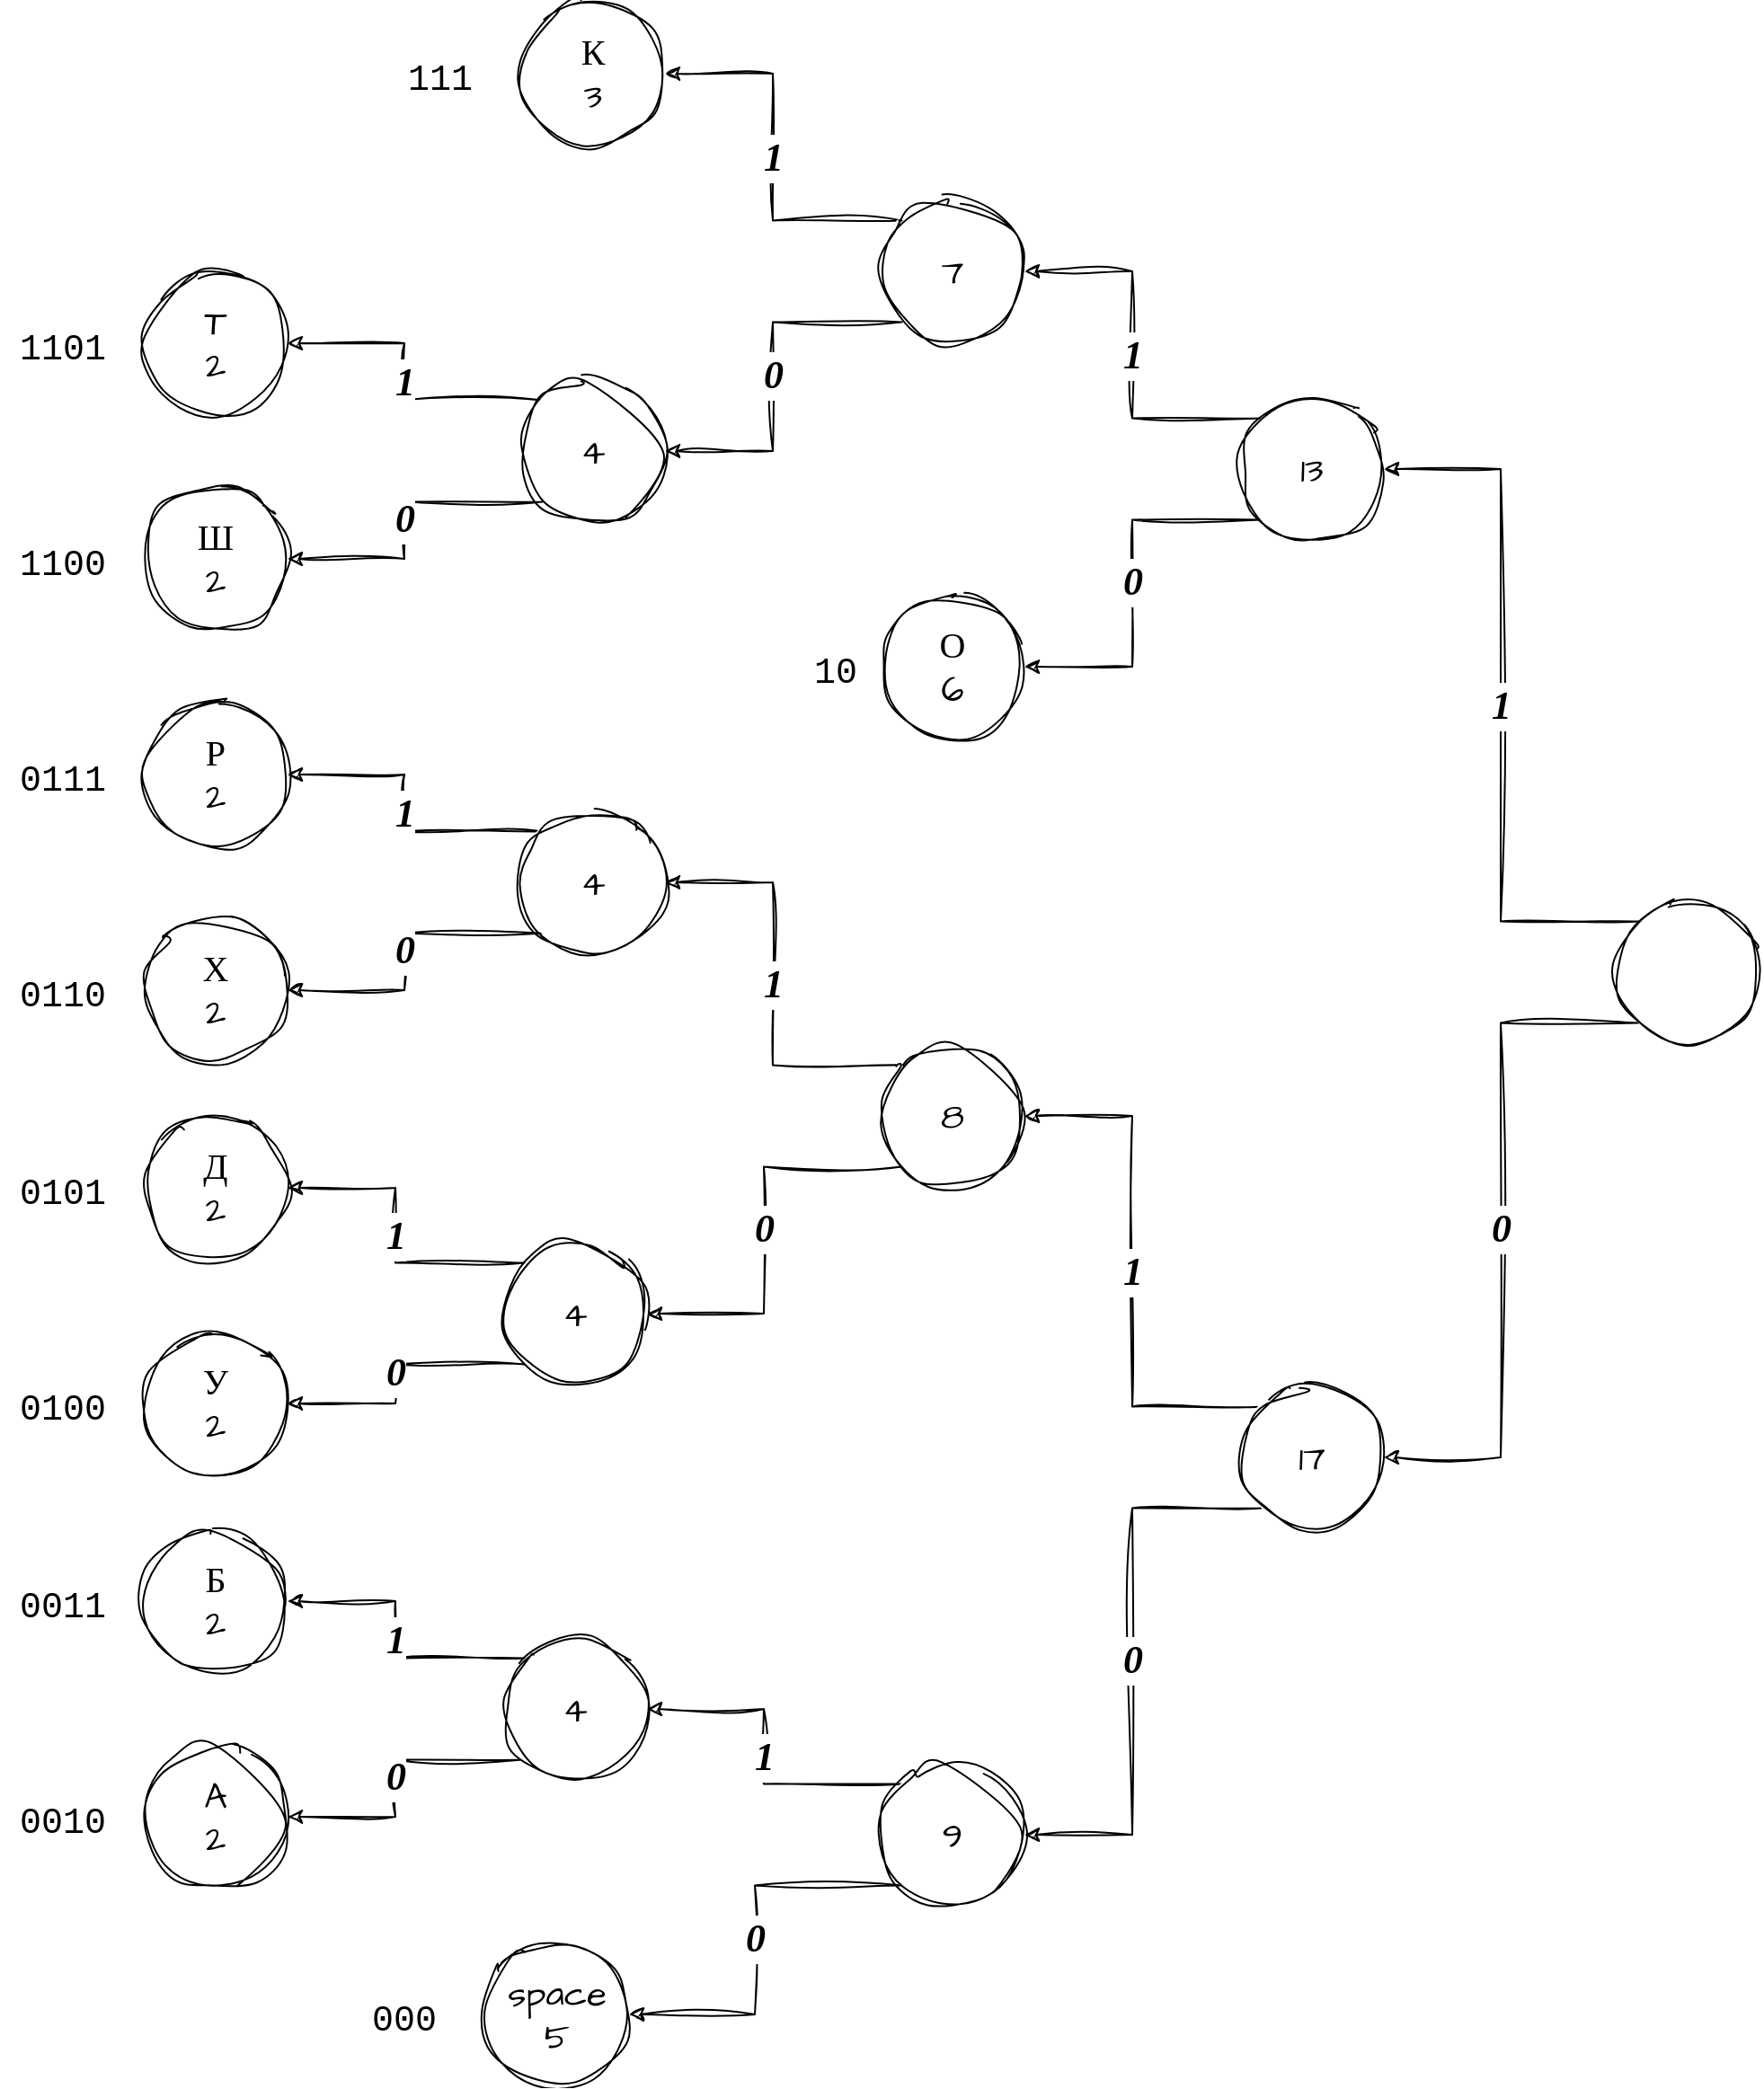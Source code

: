 <mxfile version="22.1.16" type="device">
  <diagram name="Page-1" id="ad52d381-51e7-2e0d-a935-2d0ddd2fd229">
    <mxGraphModel dx="1265" dy="1860" grid="1" gridSize="10" guides="1" tooltips="1" connect="1" arrows="1" fold="1" page="1" pageScale="1" pageWidth="1100" pageHeight="850" background="none" math="0" shadow="0">
      <root>
        <mxCell id="0" />
        <mxCell id="1" parent="0" />
        <mxCell id="zNN6whlGdA5v2qpm8XFi-2" value="A&lt;br&gt;2" style="ellipse;whiteSpace=wrap;html=1;aspect=fixed;sketch=1;hachureGap=4;jiggle=2;curveFitting=1;fontFamily=Architects Daughter;fontSource=https%3A%2F%2Ffonts.googleapis.com%2Fcss%3Ffamily%3DArchitects%2BDaughter;fontSize=20;" parent="1" vertex="1">
          <mxGeometry x="110" y="660" width="80" height="80" as="geometry" />
        </mxCell>
        <mxCell id="zNN6whlGdA5v2qpm8XFi-6" value="Б&lt;br&gt;2" style="ellipse;whiteSpace=wrap;html=1;aspect=fixed;sketch=1;hachureGap=4;jiggle=2;curveFitting=1;fontFamily=Architects Daughter;fontSource=https%3A%2F%2Ffonts.googleapis.com%2Fcss%3Ffamily%3DArchitects%2BDaughter;fontSize=20;" parent="1" vertex="1">
          <mxGeometry x="110" y="540" width="80" height="80" as="geometry" />
        </mxCell>
        <mxCell id="zNN6whlGdA5v2qpm8XFi-8" value="У&lt;br&gt;2" style="ellipse;whiteSpace=wrap;html=1;aspect=fixed;sketch=1;hachureGap=4;jiggle=2;curveFitting=1;fontFamily=Architects Daughter;fontSource=https%3A%2F%2Ffonts.googleapis.com%2Fcss%3Ffamily%3DArchitects%2BDaughter;fontSize=20;" parent="1" vertex="1">
          <mxGeometry x="110" y="430" width="80" height="80" as="geometry" />
        </mxCell>
        <mxCell id="zNN6whlGdA5v2qpm8XFi-10" value="Д&lt;br&gt;2" style="ellipse;whiteSpace=wrap;html=1;aspect=fixed;sketch=1;hachureGap=4;jiggle=2;curveFitting=1;fontFamily=Architects Daughter;fontSource=https%3A%2F%2Ffonts.googleapis.com%2Fcss%3Ffamily%3DArchitects%2BDaughter;fontSize=20;" parent="1" vertex="1">
          <mxGeometry x="110" y="310" width="80" height="80" as="geometry" />
        </mxCell>
        <mxCell id="zNN6whlGdA5v2qpm8XFi-12" value="Х&lt;br&gt;2" style="ellipse;whiteSpace=wrap;html=1;aspect=fixed;sketch=1;hachureGap=4;jiggle=2;curveFitting=1;fontFamily=Architects Daughter;fontSource=https%3A%2F%2Ffonts.googleapis.com%2Fcss%3Ffamily%3DArchitects%2BDaughter;fontSize=20;" parent="1" vertex="1">
          <mxGeometry x="110" y="200" width="80" height="80" as="geometry" />
        </mxCell>
        <mxCell id="zNN6whlGdA5v2qpm8XFi-14" value="Р&lt;br&gt;2" style="ellipse;whiteSpace=wrap;html=1;aspect=fixed;sketch=1;hachureGap=4;jiggle=2;curveFitting=1;fontFamily=Architects Daughter;fontSource=https%3A%2F%2Ffonts.googleapis.com%2Fcss%3Ffamily%3DArchitects%2BDaughter;fontSize=20;" parent="1" vertex="1">
          <mxGeometry x="110" y="80" width="80" height="80" as="geometry" />
        </mxCell>
        <mxCell id="zNN6whlGdA5v2qpm8XFi-16" value="Ш&lt;br&gt;2" style="ellipse;whiteSpace=wrap;html=1;aspect=fixed;sketch=1;hachureGap=4;jiggle=2;curveFitting=1;fontFamily=Architects Daughter;fontSource=https%3A%2F%2Ffonts.googleapis.com%2Fcss%3Ffamily%3DArchitects%2BDaughter;fontSize=20;" parent="1" vertex="1">
          <mxGeometry x="110" y="-40" width="80" height="80" as="geometry" />
        </mxCell>
        <mxCell id="zNN6whlGdA5v2qpm8XFi-18" value="T&lt;br&gt;2" style="ellipse;whiteSpace=wrap;html=1;aspect=fixed;sketch=1;hachureGap=4;jiggle=2;curveFitting=1;fontFamily=Architects Daughter;fontSource=https%3A%2F%2Ffonts.googleapis.com%2Fcss%3Ffamily%3DArchitects%2BDaughter;fontSize=20;" parent="1" vertex="1">
          <mxGeometry x="110" y="-160" width="80" height="80" as="geometry" />
        </mxCell>
        <mxCell id="zNN6whlGdA5v2qpm8XFi-20" value="space&lt;br&gt;5" style="ellipse;whiteSpace=wrap;html=1;aspect=fixed;sketch=1;hachureGap=4;jiggle=2;curveFitting=1;fontFamily=Architects Daughter;fontSource=https%3A%2F%2Ffonts.googleapis.com%2Fcss%3Ffamily%3DArchitects%2BDaughter;fontSize=20;" parent="1" vertex="1">
          <mxGeometry x="300" y="770" width="80" height="80" as="geometry" />
        </mxCell>
        <mxCell id="zNN6whlGdA5v2qpm8XFi-22" value="О&lt;br&gt;6" style="ellipse;whiteSpace=wrap;html=1;aspect=fixed;sketch=1;hachureGap=4;jiggle=2;curveFitting=1;fontFamily=Architects Daughter;fontSource=https%3A%2F%2Ffonts.googleapis.com%2Fcss%3Ffamily%3DArchitects%2BDaughter;fontSize=20;" parent="1" vertex="1">
          <mxGeometry x="520" y="20" width="80" height="80" as="geometry" />
        </mxCell>
        <mxCell id="zNN6whlGdA5v2qpm8XFi-25" value="1" style="edgeStyle=orthogonalEdgeStyle;rounded=0;sketch=1;hachureGap=4;jiggle=2;curveFitting=1;orthogonalLoop=1;jettySize=auto;html=1;exitX=0;exitY=0;exitDx=0;exitDy=0;entryX=1;entryY=0.5;entryDx=0;entryDy=0;fontFamily=Verdana;fontSize=22;fontStyle=3" parent="1" source="zNN6whlGdA5v2qpm8XFi-24" target="zNN6whlGdA5v2qpm8XFi-6" edge="1">
          <mxGeometry relative="1" as="geometry" />
        </mxCell>
        <mxCell id="zNN6whlGdA5v2qpm8XFi-26" value="0" style="edgeStyle=orthogonalEdgeStyle;rounded=0;sketch=1;hachureGap=4;jiggle=2;curveFitting=1;orthogonalLoop=1;jettySize=auto;html=1;exitX=0;exitY=1;exitDx=0;exitDy=0;entryX=1;entryY=0.5;entryDx=0;entryDy=0;fontFamily=Verdana;fontSize=22;fontStyle=3" parent="1" source="zNN6whlGdA5v2qpm8XFi-24" target="zNN6whlGdA5v2qpm8XFi-2" edge="1">
          <mxGeometry relative="1" as="geometry" />
        </mxCell>
        <mxCell id="zNN6whlGdA5v2qpm8XFi-24" value="4" style="ellipse;whiteSpace=wrap;html=1;aspect=fixed;sketch=1;hachureGap=4;jiggle=2;curveFitting=1;fontFamily=Architects Daughter;fontSource=https%3A%2F%2Ffonts.googleapis.com%2Fcss%3Ffamily%3DArchitects%2BDaughter;fontSize=20;" parent="1" vertex="1">
          <mxGeometry x="310" y="600" width="80" height="80" as="geometry" />
        </mxCell>
        <mxCell id="zNN6whlGdA5v2qpm8XFi-30" value="0" style="edgeStyle=orthogonalEdgeStyle;rounded=0;sketch=1;hachureGap=4;jiggle=2;curveFitting=1;orthogonalLoop=1;jettySize=auto;html=1;exitX=0;exitY=1;exitDx=0;exitDy=0;entryX=1;entryY=0.5;entryDx=0;entryDy=0;fontFamily=Verdana;fontSize=22;fontStyle=3" parent="1" source="zNN6whlGdA5v2qpm8XFi-29" target="zNN6whlGdA5v2qpm8XFi-8" edge="1">
          <mxGeometry relative="1" as="geometry" />
        </mxCell>
        <mxCell id="zNN6whlGdA5v2qpm8XFi-31" value="1" style="edgeStyle=orthogonalEdgeStyle;rounded=0;sketch=1;hachureGap=4;jiggle=2;curveFitting=1;orthogonalLoop=1;jettySize=auto;html=1;exitX=0;exitY=0;exitDx=0;exitDy=0;entryX=1;entryY=0.5;entryDx=0;entryDy=0;fontFamily=Verdana;fontSize=22;fontStyle=3" parent="1" source="zNN6whlGdA5v2qpm8XFi-29" target="zNN6whlGdA5v2qpm8XFi-10" edge="1">
          <mxGeometry relative="1" as="geometry" />
        </mxCell>
        <mxCell id="zNN6whlGdA5v2qpm8XFi-29" value="4" style="ellipse;whiteSpace=wrap;html=1;aspect=fixed;sketch=1;hachureGap=4;jiggle=2;curveFitting=1;fontFamily=Architects Daughter;fontSource=https%3A%2F%2Ffonts.googleapis.com%2Fcss%3Ffamily%3DArchitects%2BDaughter;fontSize=20;" parent="1" vertex="1">
          <mxGeometry x="310" y="380" width="80" height="80" as="geometry" />
        </mxCell>
        <mxCell id="zNN6whlGdA5v2qpm8XFi-33" value="0" style="edgeStyle=orthogonalEdgeStyle;rounded=0;sketch=1;hachureGap=4;jiggle=2;curveFitting=1;orthogonalLoop=1;jettySize=auto;html=1;exitX=0;exitY=1;exitDx=0;exitDy=0;entryX=1;entryY=0.5;entryDx=0;entryDy=0;fontFamily=Verdana;fontSize=22;fontStyle=3" parent="1" source="zNN6whlGdA5v2qpm8XFi-32" target="zNN6whlGdA5v2qpm8XFi-12" edge="1">
          <mxGeometry relative="1" as="geometry" />
        </mxCell>
        <mxCell id="zNN6whlGdA5v2qpm8XFi-34" value="1" style="edgeStyle=orthogonalEdgeStyle;rounded=0;sketch=1;hachureGap=4;jiggle=2;curveFitting=1;orthogonalLoop=1;jettySize=auto;html=1;exitX=0;exitY=0;exitDx=0;exitDy=0;entryX=1;entryY=0.5;entryDx=0;entryDy=0;fontFamily=Verdana;fontSize=22;fontStyle=3" parent="1" source="zNN6whlGdA5v2qpm8XFi-32" target="zNN6whlGdA5v2qpm8XFi-14" edge="1">
          <mxGeometry relative="1" as="geometry" />
        </mxCell>
        <mxCell id="zNN6whlGdA5v2qpm8XFi-32" value="4" style="ellipse;whiteSpace=wrap;html=1;aspect=fixed;sketch=1;hachureGap=4;jiggle=2;curveFitting=1;fontFamily=Architects Daughter;fontSource=https%3A%2F%2Ffonts.googleapis.com%2Fcss%3Ffamily%3DArchitects%2BDaughter;fontSize=20;" parent="1" vertex="1">
          <mxGeometry x="320" y="140" width="80" height="80" as="geometry" />
        </mxCell>
        <mxCell id="zNN6whlGdA5v2qpm8XFi-36" value="0" style="edgeStyle=orthogonalEdgeStyle;rounded=0;sketch=1;hachureGap=4;jiggle=2;curveFitting=1;orthogonalLoop=1;jettySize=auto;html=1;exitX=0;exitY=1;exitDx=0;exitDy=0;entryX=1;entryY=0.5;entryDx=0;entryDy=0;fontFamily=Verdana;fontSize=22;fontStyle=3" parent="1" source="zNN6whlGdA5v2qpm8XFi-35" target="zNN6whlGdA5v2qpm8XFi-16" edge="1">
          <mxGeometry relative="1" as="geometry" />
        </mxCell>
        <mxCell id="zNN6whlGdA5v2qpm8XFi-37" value="1" style="edgeStyle=orthogonalEdgeStyle;rounded=0;sketch=1;hachureGap=4;jiggle=2;curveFitting=1;orthogonalLoop=1;jettySize=auto;html=1;exitX=0;exitY=0;exitDx=0;exitDy=0;entryX=1;entryY=0.5;entryDx=0;entryDy=0;fontFamily=Verdana;fontSize=22;fontStyle=3" parent="1" source="zNN6whlGdA5v2qpm8XFi-35" target="zNN6whlGdA5v2qpm8XFi-18" edge="1">
          <mxGeometry relative="1" as="geometry" />
        </mxCell>
        <mxCell id="zNN6whlGdA5v2qpm8XFi-35" value="4" style="ellipse;whiteSpace=wrap;html=1;aspect=fixed;sketch=1;hachureGap=4;jiggle=2;curveFitting=1;fontFamily=Architects Daughter;fontSource=https%3A%2F%2Ffonts.googleapis.com%2Fcss%3Ffamily%3DArchitects%2BDaughter;fontSize=20;" parent="1" vertex="1">
          <mxGeometry x="320" y="-100" width="80" height="80" as="geometry" />
        </mxCell>
        <mxCell id="zNN6whlGdA5v2qpm8XFi-62" value="10" style="text;align=center;verticalAlign=middle;resizable=0;points=[];autosize=1;strokeColor=none;fillColor=none;fontSize=20;fontFamily=Courier New;" parent="1" vertex="1">
          <mxGeometry x="470" y="40" width="50" height="40" as="geometry" />
        </mxCell>
        <mxCell id="zNN6whlGdA5v2qpm8XFi-63" value="000" style="text;align=center;verticalAlign=middle;resizable=0;points=[];autosize=1;strokeColor=none;fillColor=none;fontSize=20;fontFamily=Courier New;" parent="1" vertex="1">
          <mxGeometry x="225" y="790" width="60" height="40" as="geometry" />
        </mxCell>
        <mxCell id="zNN6whlGdA5v2qpm8XFi-64" value="1101" style="text;align=center;verticalAlign=middle;resizable=0;points=[];autosize=1;strokeColor=none;fillColor=none;fontSize=20;fontFamily=Courier New;" parent="1" vertex="1">
          <mxGeometry x="30" y="-140" width="70" height="40" as="geometry" />
        </mxCell>
        <mxCell id="zNN6whlGdA5v2qpm8XFi-65" value="1100" style="text;align=center;verticalAlign=middle;resizable=0;points=[];autosize=1;strokeColor=none;fillColor=none;fontSize=20;fontFamily=Courier New;" parent="1" vertex="1">
          <mxGeometry x="30" y="-20" width="70" height="40" as="geometry" />
        </mxCell>
        <mxCell id="zNN6whlGdA5v2qpm8XFi-66" value="0111" style="text;align=center;verticalAlign=middle;resizable=0;points=[];autosize=1;strokeColor=none;fillColor=none;fontSize=20;fontFamily=Courier New;" parent="1" vertex="1">
          <mxGeometry x="30" y="100" width="70" height="40" as="geometry" />
        </mxCell>
        <mxCell id="zNN6whlGdA5v2qpm8XFi-67" value="0110" style="text;align=center;verticalAlign=middle;resizable=0;points=[];autosize=1;strokeColor=none;fillColor=none;fontSize=20;fontFamily=Courier New;" parent="1" vertex="1">
          <mxGeometry x="30" y="220" width="70" height="40" as="geometry" />
        </mxCell>
        <mxCell id="zNN6whlGdA5v2qpm8XFi-68" value="0101" style="text;align=center;verticalAlign=middle;resizable=0;points=[];autosize=1;strokeColor=none;fillColor=none;fontSize=20;fontFamily=Courier New;" parent="1" vertex="1">
          <mxGeometry x="30" y="330" width="70" height="40" as="geometry" />
        </mxCell>
        <mxCell id="zNN6whlGdA5v2qpm8XFi-69" value="0100" style="text;align=center;verticalAlign=middle;resizable=0;points=[];autosize=1;strokeColor=none;fillColor=none;fontSize=20;fontFamily=Courier New;" parent="1" vertex="1">
          <mxGeometry x="30" y="450" width="70" height="40" as="geometry" />
        </mxCell>
        <mxCell id="zNN6whlGdA5v2qpm8XFi-70" value="0011" style="text;align=center;verticalAlign=middle;resizable=0;points=[];autosize=1;strokeColor=none;fillColor=none;fontSize=20;fontFamily=Courier New;" parent="1" vertex="1">
          <mxGeometry x="30" y="560" width="70" height="40" as="geometry" />
        </mxCell>
        <mxCell id="zNN6whlGdA5v2qpm8XFi-71" value="0010" style="text;align=center;verticalAlign=middle;resizable=0;points=[];autosize=1;strokeColor=none;fillColor=none;fontSize=20;fontFamily=Courier New;" parent="1" vertex="1">
          <mxGeometry x="30" y="680" width="70" height="40" as="geometry" />
        </mxCell>
        <mxCell id="zNN6whlGdA5v2qpm8XFi-73" value="К&lt;br&gt;3" style="ellipse;whiteSpace=wrap;html=1;aspect=fixed;sketch=1;hachureGap=4;jiggle=2;curveFitting=1;fontFamily=Architects Daughter;fontSource=https%3A%2F%2Ffonts.googleapis.com%2Fcss%3Ffamily%3DArchitects%2BDaughter;fontSize=20;" parent="1" vertex="1">
          <mxGeometry x="320" y="-310" width="80" height="80" as="geometry" />
        </mxCell>
        <mxCell id="zNN6whlGdA5v2qpm8XFi-93" value="111" style="text;align=center;verticalAlign=middle;resizable=0;points=[];autosize=1;strokeColor=none;fillColor=none;fontSize=20;fontFamily=Courier New;" parent="1" vertex="1">
          <mxGeometry x="245" y="-290" width="60" height="40" as="geometry" />
        </mxCell>
        <mxCell id="zNN6whlGdA5v2qpm8XFi-96" value="0" style="edgeStyle=orthogonalEdgeStyle;rounded=0;sketch=1;hachureGap=4;jiggle=2;curveFitting=1;orthogonalLoop=1;jettySize=auto;html=1;exitX=0;exitY=1;exitDx=0;exitDy=0;entryX=1;entryY=0.5;entryDx=0;entryDy=0;fontFamily=Verdana;fontSize=22;fontStyle=3" parent="1" source="zNN6whlGdA5v2qpm8XFi-95" target="zNN6whlGdA5v2qpm8XFi-35" edge="1">
          <mxGeometry relative="1" as="geometry" />
        </mxCell>
        <mxCell id="zNN6whlGdA5v2qpm8XFi-97" value="1" style="edgeStyle=orthogonalEdgeStyle;rounded=0;sketch=1;hachureGap=4;jiggle=2;curveFitting=1;orthogonalLoop=1;jettySize=auto;html=1;exitX=0;exitY=0;exitDx=0;exitDy=0;entryX=1;entryY=0.5;entryDx=0;entryDy=0;fontFamily=Verdana;fontSize=22;fontStyle=3" parent="1" source="zNN6whlGdA5v2qpm8XFi-95" target="zNN6whlGdA5v2qpm8XFi-73" edge="1">
          <mxGeometry relative="1" as="geometry" />
        </mxCell>
        <mxCell id="zNN6whlGdA5v2qpm8XFi-95" value="7" style="ellipse;whiteSpace=wrap;html=1;aspect=fixed;sketch=1;hachureGap=4;jiggle=2;curveFitting=1;fontFamily=Architects Daughter;fontSource=https%3A%2F%2Ffonts.googleapis.com%2Fcss%3Ffamily%3DArchitects%2BDaughter;fontSize=20;" parent="1" vertex="1">
          <mxGeometry x="520" y="-200" width="80" height="80" as="geometry" />
        </mxCell>
        <mxCell id="zNN6whlGdA5v2qpm8XFi-99" value="1" style="edgeStyle=orthogonalEdgeStyle;rounded=0;sketch=1;hachureGap=4;jiggle=2;curveFitting=1;orthogonalLoop=1;jettySize=auto;html=1;exitX=0;exitY=0;exitDx=0;exitDy=0;entryX=1;entryY=0.5;entryDx=0;entryDy=0;fontFamily=Verdana;fontSize=22;fontStyle=3" parent="1" source="zNN6whlGdA5v2qpm8XFi-98" target="zNN6whlGdA5v2qpm8XFi-32" edge="1">
          <mxGeometry relative="1" as="geometry" />
        </mxCell>
        <mxCell id="zNN6whlGdA5v2qpm8XFi-100" value="0" style="edgeStyle=orthogonalEdgeStyle;rounded=0;sketch=1;hachureGap=4;jiggle=2;curveFitting=1;orthogonalLoop=1;jettySize=auto;html=1;exitX=0;exitY=1;exitDx=0;exitDy=0;entryX=1;entryY=0.5;entryDx=0;entryDy=0;fontFamily=Verdana;fontSize=22;fontStyle=3" parent="1" source="zNN6whlGdA5v2qpm8XFi-98" target="zNN6whlGdA5v2qpm8XFi-29" edge="1">
          <mxGeometry relative="1" as="geometry" />
        </mxCell>
        <mxCell id="zNN6whlGdA5v2qpm8XFi-98" value="8" style="ellipse;whiteSpace=wrap;html=1;aspect=fixed;sketch=1;hachureGap=4;jiggle=2;curveFitting=1;fontFamily=Architects Daughter;fontSource=https%3A%2F%2Ffonts.googleapis.com%2Fcss%3Ffamily%3DArchitects%2BDaughter;fontSize=20;" parent="1" vertex="1">
          <mxGeometry x="520" y="270" width="80" height="80" as="geometry" />
        </mxCell>
        <mxCell id="zNN6whlGdA5v2qpm8XFi-102" value="1" style="edgeStyle=orthogonalEdgeStyle;rounded=0;sketch=1;hachureGap=4;jiggle=2;curveFitting=1;orthogonalLoop=1;jettySize=auto;html=1;exitX=0;exitY=0;exitDx=0;exitDy=0;entryX=1;entryY=0.5;entryDx=0;entryDy=0;fontFamily=Verdana;fontSize=22;fontStyle=3" parent="1" source="zNN6whlGdA5v2qpm8XFi-101" target="zNN6whlGdA5v2qpm8XFi-24" edge="1">
          <mxGeometry relative="1" as="geometry" />
        </mxCell>
        <mxCell id="zNN6whlGdA5v2qpm8XFi-103" value="0" style="edgeStyle=orthogonalEdgeStyle;rounded=0;sketch=1;hachureGap=4;jiggle=2;curveFitting=1;orthogonalLoop=1;jettySize=auto;html=1;exitX=0;exitY=1;exitDx=0;exitDy=0;entryX=1;entryY=0.5;entryDx=0;entryDy=0;fontFamily=Verdana;fontSize=22;fontStyle=3" parent="1" source="zNN6whlGdA5v2qpm8XFi-101" target="zNN6whlGdA5v2qpm8XFi-20" edge="1">
          <mxGeometry relative="1" as="geometry" />
        </mxCell>
        <mxCell id="zNN6whlGdA5v2qpm8XFi-101" value="9" style="ellipse;whiteSpace=wrap;html=1;aspect=fixed;sketch=1;hachureGap=4;jiggle=2;curveFitting=1;fontFamily=Architects Daughter;fontSource=https%3A%2F%2Ffonts.googleapis.com%2Fcss%3Ffamily%3DArchitects%2BDaughter;fontSize=20;" parent="1" vertex="1">
          <mxGeometry x="520" y="670" width="80" height="80" as="geometry" />
        </mxCell>
        <mxCell id="zNN6whlGdA5v2qpm8XFi-105" value="0" style="edgeStyle=orthogonalEdgeStyle;rounded=0;sketch=1;hachureGap=4;jiggle=2;curveFitting=1;orthogonalLoop=1;jettySize=auto;html=1;exitX=0;exitY=1;exitDx=0;exitDy=0;entryX=1;entryY=0.5;entryDx=0;entryDy=0;fontFamily=Verdana;fontSize=22;fontStyle=3" parent="1" source="zNN6whlGdA5v2qpm8XFi-104" target="zNN6whlGdA5v2qpm8XFi-22" edge="1">
          <mxGeometry relative="1" as="geometry" />
        </mxCell>
        <mxCell id="zNN6whlGdA5v2qpm8XFi-106" value="1" style="edgeStyle=orthogonalEdgeStyle;rounded=0;sketch=1;hachureGap=4;jiggle=2;curveFitting=1;orthogonalLoop=1;jettySize=auto;html=1;exitX=0;exitY=0;exitDx=0;exitDy=0;entryX=1;entryY=0.5;entryDx=0;entryDy=0;fontFamily=Verdana;fontSize=22;fontStyle=3" parent="1" source="zNN6whlGdA5v2qpm8XFi-104" target="zNN6whlGdA5v2qpm8XFi-95" edge="1">
          <mxGeometry relative="1" as="geometry" />
        </mxCell>
        <mxCell id="zNN6whlGdA5v2qpm8XFi-104" value="13" style="ellipse;whiteSpace=wrap;html=1;aspect=fixed;sketch=1;hachureGap=4;jiggle=2;curveFitting=1;fontFamily=Architects Daughter;fontSource=https%3A%2F%2Ffonts.googleapis.com%2Fcss%3Ffamily%3DArchitects%2BDaughter;fontSize=20;" parent="1" vertex="1">
          <mxGeometry x="720" y="-90" width="80" height="80" as="geometry" />
        </mxCell>
        <mxCell id="zNN6whlGdA5v2qpm8XFi-108" value="0" style="edgeStyle=orthogonalEdgeStyle;rounded=0;sketch=1;hachureGap=4;jiggle=2;curveFitting=1;orthogonalLoop=1;jettySize=auto;html=1;exitX=0;exitY=1;exitDx=0;exitDy=0;entryX=1;entryY=0.5;entryDx=0;entryDy=0;fontFamily=Verdana;fontSize=22;fontStyle=3" parent="1" source="zNN6whlGdA5v2qpm8XFi-107" target="zNN6whlGdA5v2qpm8XFi-101" edge="1">
          <mxGeometry relative="1" as="geometry" />
        </mxCell>
        <mxCell id="zNN6whlGdA5v2qpm8XFi-109" value="1" style="edgeStyle=orthogonalEdgeStyle;rounded=0;sketch=1;hachureGap=4;jiggle=2;curveFitting=1;orthogonalLoop=1;jettySize=auto;html=1;exitX=0;exitY=0;exitDx=0;exitDy=0;entryX=1;entryY=0.5;entryDx=0;entryDy=0;fontFamily=Verdana;fontSize=22;fontStyle=3" parent="1" source="zNN6whlGdA5v2qpm8XFi-107" target="zNN6whlGdA5v2qpm8XFi-98" edge="1">
          <mxGeometry relative="1" as="geometry" />
        </mxCell>
        <mxCell id="zNN6whlGdA5v2qpm8XFi-107" value="17" style="ellipse;whiteSpace=wrap;html=1;aspect=fixed;sketch=1;hachureGap=4;jiggle=2;curveFitting=1;fontFamily=Architects Daughter;fontSource=https%3A%2F%2Ffonts.googleapis.com%2Fcss%3Ffamily%3DArchitects%2BDaughter;fontSize=20;" parent="1" vertex="1">
          <mxGeometry x="720" y="460" width="80" height="80" as="geometry" />
        </mxCell>
        <mxCell id="zNN6whlGdA5v2qpm8XFi-111" value="1" style="edgeStyle=orthogonalEdgeStyle;rounded=0;sketch=1;hachureGap=4;jiggle=2;curveFitting=1;orthogonalLoop=1;jettySize=auto;html=1;exitX=0;exitY=0;exitDx=0;exitDy=0;entryX=1;entryY=0.5;entryDx=0;entryDy=0;fontFamily=Verdana;fontSize=22;fontStyle=3" parent="1" source="zNN6whlGdA5v2qpm8XFi-110" target="zNN6whlGdA5v2qpm8XFi-104" edge="1">
          <mxGeometry relative="1" as="geometry" />
        </mxCell>
        <mxCell id="zNN6whlGdA5v2qpm8XFi-112" value="0" style="edgeStyle=orthogonalEdgeStyle;rounded=0;sketch=1;hachureGap=4;jiggle=2;curveFitting=1;orthogonalLoop=1;jettySize=auto;html=1;exitX=0;exitY=1;exitDx=0;exitDy=0;entryX=1;entryY=0.5;entryDx=0;entryDy=0;fontFamily=Verdana;fontSize=22;fontStyle=3" parent="1" source="zNN6whlGdA5v2qpm8XFi-110" target="zNN6whlGdA5v2qpm8XFi-107" edge="1">
          <mxGeometry relative="1" as="geometry" />
        </mxCell>
        <mxCell id="zNN6whlGdA5v2qpm8XFi-110" value="" style="ellipse;whiteSpace=wrap;html=1;aspect=fixed;sketch=1;hachureGap=4;jiggle=2;curveFitting=1;fontFamily=Architects Daughter;fontSource=https%3A%2F%2Ffonts.googleapis.com%2Fcss%3Ffamily%3DArchitects%2BDaughter;fontSize=20;" parent="1" vertex="1">
          <mxGeometry x="930" y="190" width="80" height="80" as="geometry" />
        </mxCell>
      </root>
    </mxGraphModel>
  </diagram>
</mxfile>
